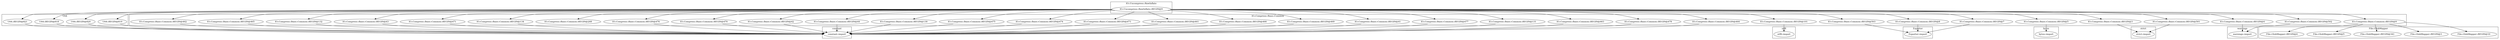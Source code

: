 digraph {
graph [overlap=false]
subgraph cluster_U64 {
	label="U64";
	"U64::BEGIN@819";
	"U64::BEGIN@820";
	"U64::BEGIN@818";
	"U64::BEGIN@821";
}
subgraph cluster_warnings {
	label="warnings";
	"warnings::import";
}
subgraph cluster_bytes {
	label="bytes";
	"bytes::import";
}
subgraph cluster_File_GlobMapper {
	label="File::GlobMapper";
	"File::GlobMapper::BEGIN@10";
	"File::GlobMapper::BEGIN@3";
	"File::GlobMapper::BEGIN@341";
	"File::GlobMapper::BEGIN@5";
	"File::GlobMapper::BEGIN@4";
}
subgraph cluster_utf8 {
	label="utf8";
	"utf8::import";
}
subgraph cluster_strict {
	label="strict";
	"strict::import";
}
subgraph cluster_IO_Uncompress_RawInflate {
	label="IO::Uncompress::RawInflate";
	"IO::Uncompress::RawInflate::BEGIN@9";
}
subgraph cluster_constant {
	label="constant";
	"constant::import";
}
subgraph cluster_Exporter {
	label="Exporter";
	"Exporter::import";
}
subgraph cluster_IO_Compress_Base_Common {
	label="IO::Compress::Base::Common";
	"IO::Compress::Base::Common::BEGIN@101";
	"IO::Compress::Base::Common::BEGIN@463";
	"IO::Compress::Base::Common::BEGIN@8";
	"IO::Compress::Base::Common::BEGIN@477";
	"IO::Compress::Base::Common::BEGIN@41";
	"IO::Compress::Base::Common::BEGIN@469";
	"IO::Compress::Base::Common::BEGIN@466";
	"IO::Compress::Base::Common::BEGIN@461";
	"IO::Compress::Base::Common::BEGIN@473";
	"IO::Compress::Base::Common::BEGIN@474";
	"IO::Compress::Base::Common::BEGIN@5";
	"IO::Compress::Base::Common::BEGIN@130";
	"IO::Compress::Base::Common::BEGIN@44";
	"IO::Compress::Base::Common::BEGIN@7";
	"IO::Compress::Base::Common::BEGIN@3";
	"IO::Compress::Base::Common::BEGIN@476";
	"IO::Compress::Base::Common::BEGIN@134";
	"IO::Compress::Base::Common::BEGIN@4";
	"IO::Compress::Base::Common::BEGIN@43";
	"IO::Compress::Base::Common::BEGIN@132";
	"IO::Compress::Base::Common::BEGIN@502";
	"IO::Compress::Base::Common::BEGIN@462";
	"IO::Compress::Base::Common::BEGIN@9";
	"IO::Compress::Base::Common::BEGIN@478";
	"IO::Compress::Base::Common::BEGIN@503";
	"IO::Compress::Base::Common::BEGIN@475";
	"IO::Compress::Base::Common::BEGIN@42";
	"IO::Compress::Base::Common::BEGIN@268";
	"IO::Compress::Base::Common::BEGIN@470";
	"IO::Compress::Base::Common::BEGIN@501";
	"IO::Compress::Base::Common::BEGIN@465";
	"IO::Compress::Base::Common::BEGIN@464";
	"IO::Compress::Base::Common::BEGIN@131";
	"IO::Compress::Base::Common::BEGIN@471";
}
"IO::Uncompress::RawInflate::BEGIN@9" -> "IO::Compress::Base::Common::BEGIN@5";
"IO::Compress::Base::Common::BEGIN@8" -> "Exporter::import";
"IO::Compress::Base::Common::BEGIN@503" -> "Exporter::import";
"IO::Compress::Base::Common::BEGIN@7" -> "Exporter::import";
"IO::Uncompress::RawInflate::BEGIN@9" -> "IO::Compress::Base::Common::BEGIN@471";
"IO::Compress::Base::Common::BEGIN@9" -> "File::GlobMapper::BEGIN@5";
"IO::Uncompress::RawInflate::BEGIN@9" -> "IO::Compress::Base::Common::BEGIN@134";
"IO::Uncompress::RawInflate::BEGIN@9" -> "IO::Compress::Base::Common::BEGIN@465";
"IO::Compress::Base::Common::BEGIN@9" -> "File::GlobMapper::BEGIN@3";
"IO::Uncompress::RawInflate::BEGIN@9" -> "IO::Compress::Base::Common::BEGIN@477";
"IO::Uncompress::RawInflate::BEGIN@9" -> "IO::Compress::Base::Common::BEGIN@503";
"IO::Uncompress::RawInflate::BEGIN@9" -> "IO::Compress::Base::Common::BEGIN@131";
"IO::Compress::Base::Common::BEGIN@9" -> "File::GlobMapper::BEGIN@10";
"IO::Uncompress::RawInflate::BEGIN@9" -> "IO::Compress::Base::Common::BEGIN@4";
"IO::Uncompress::RawInflate::BEGIN@9" -> "U64::BEGIN@820";
"IO::Uncompress::RawInflate::BEGIN@9" -> "IO::Compress::Base::Common::BEGIN@470";
"IO::Uncompress::RawInflate::BEGIN@9" -> "IO::Compress::Base::Common::BEGIN@501";
"IO::Uncompress::RawInflate::BEGIN@9" -> "IO::Compress::Base::Common::BEGIN@464";
"IO::Compress::Base::Common::BEGIN@466" -> "constant::import";
"IO::Compress::Base::Common::BEGIN@132" -> "constant::import";
"IO::Compress::Base::Common::BEGIN@462" -> "constant::import";
"IO::Compress::Base::Common::BEGIN@471" -> "constant::import";
"IO::Compress::Base::Common::BEGIN@474" -> "constant::import";
"IO::Compress::Base::Common::BEGIN@134" -> "constant::import";
"IO::Compress::Base::Common::BEGIN@476" -> "constant::import";
"IO::Compress::Base::Common::BEGIN@43" -> "constant::import";
"IO::Compress::Base::Common::BEGIN@465" -> "constant::import";
"IO::Compress::Base::Common::BEGIN@477" -> "constant::import";
"IO::Compress::Base::Common::BEGIN@469" -> "constant::import";
"IO::Compress::Base::Common::BEGIN@473" -> "constant::import";
"IO::Compress::Base::Common::BEGIN@131" -> "constant::import";
"IO::Compress::Base::Common::BEGIN@41" -> "constant::import";
"U64::BEGIN@820" -> "constant::import";
"IO::Compress::Base::Common::BEGIN@470" -> "constant::import";
"IO::Compress::Base::Common::BEGIN@464" -> "constant::import";
"IO::Compress::Base::Common::BEGIN@461" -> "constant::import";
"IO::Compress::Base::Common::BEGIN@44" -> "constant::import";
"U64::BEGIN@821" -> "constant::import";
"IO::Compress::Base::Common::BEGIN@475" -> "constant::import";
"IO::Compress::Base::Common::BEGIN@42" -> "constant::import";
"IO::Compress::Base::Common::BEGIN@463" -> "constant::import";
"IO::Compress::Base::Common::BEGIN@130" -> "constant::import";
"IO::Compress::Base::Common::BEGIN@478" -> "constant::import";
"U64::BEGIN@819" -> "constant::import";
"U64::BEGIN@818" -> "constant::import";
"IO::Uncompress::RawInflate::BEGIN@9" -> "IO::Compress::Base::Common::BEGIN@461";
"IO::Uncompress::RawInflate::BEGIN@9" -> "U64::BEGIN@821";
"IO::Uncompress::RawInflate::BEGIN@9" -> "IO::Compress::Base::Common::BEGIN@9";
"IO::Compress::Base::Common::BEGIN@9" -> "File::GlobMapper::BEGIN@4";
"IO::Compress::Base::Common::BEGIN@4" -> "warnings::import";
"IO::Compress::Base::Common::BEGIN@502" -> "warnings::import";
"IO::Uncompress::RawInflate::BEGIN@9" -> "IO::Compress::Base::Common::BEGIN@475";
"IO::Uncompress::RawInflate::BEGIN@9" -> "IO::Compress::Base::Common::BEGIN@42";
"IO::Uncompress::RawInflate::BEGIN@9" -> "IO::Compress::Base::Common::BEGIN@463";
"IO::Uncompress::RawInflate::BEGIN@9" -> "IO::Compress::Base::Common::BEGIN@478";
"IO::Compress::Base::Common::BEGIN@101" -> "utf8::import";
"IO::Compress::Base::Common::BEGIN@9" -> "File::GlobMapper::BEGIN@341";
"IO::Compress::Base::Common::BEGIN@501" -> "strict::import";
"IO::Compress::Base::Common::BEGIN@3" -> "strict::import";
"IO::Uncompress::RawInflate::BEGIN@9" -> "IO::Compress::Base::Common::BEGIN@466";
"IO::Uncompress::RawInflate::BEGIN@9" -> "IO::Compress::Base::Common::BEGIN@132";
"IO::Compress::Base::Common::BEGIN@5" -> "bytes::import";
"IO::Uncompress::RawInflate::BEGIN@9" -> "IO::Compress::Base::Common::BEGIN@462";
"IO::Uncompress::RawInflate::BEGIN@9" -> "IO::Compress::Base::Common::BEGIN@474";
"IO::Uncompress::RawInflate::BEGIN@9" -> "IO::Compress::Base::Common::BEGIN@476";
"IO::Uncompress::RawInflate::BEGIN@9" -> "IO::Compress::Base::Common::BEGIN@43";
"IO::Uncompress::RawInflate::BEGIN@9" -> "IO::Compress::Base::Common::BEGIN@8";
"IO::Uncompress::RawInflate::BEGIN@9" -> "IO::Compress::Base::Common::BEGIN@469";
"IO::Uncompress::RawInflate::BEGIN@9" -> "IO::Compress::Base::Common::BEGIN@473";
"IO::Uncompress::RawInflate::BEGIN@9" -> "IO::Compress::Base::Common::BEGIN@41";
"IO::Uncompress::RawInflate::BEGIN@9" -> "IO::Compress::Base::Common::BEGIN@7";
"IO::Uncompress::RawInflate::BEGIN@9" -> "IO::Compress::Base::Common::BEGIN@44";
"IO::Uncompress::RawInflate::BEGIN@9" -> "IO::Compress::Base::Common::BEGIN@101";
"IO::Uncompress::RawInflate::BEGIN@9" -> "IO::Compress::Base::Common::BEGIN@130";
"IO::Uncompress::RawInflate::BEGIN@9" -> "IO::Compress::Base::Common::BEGIN@502";
"IO::Uncompress::RawInflate::BEGIN@9" -> "IO::Compress::Base::Common::BEGIN@268";
"IO::Uncompress::RawInflate::BEGIN@9" -> "U64::BEGIN@819";
"IO::Uncompress::RawInflate::BEGIN@9" -> "IO::Compress::Base::Common::BEGIN@3";
"IO::Uncompress::RawInflate::BEGIN@9" -> "U64::BEGIN@818";
}
